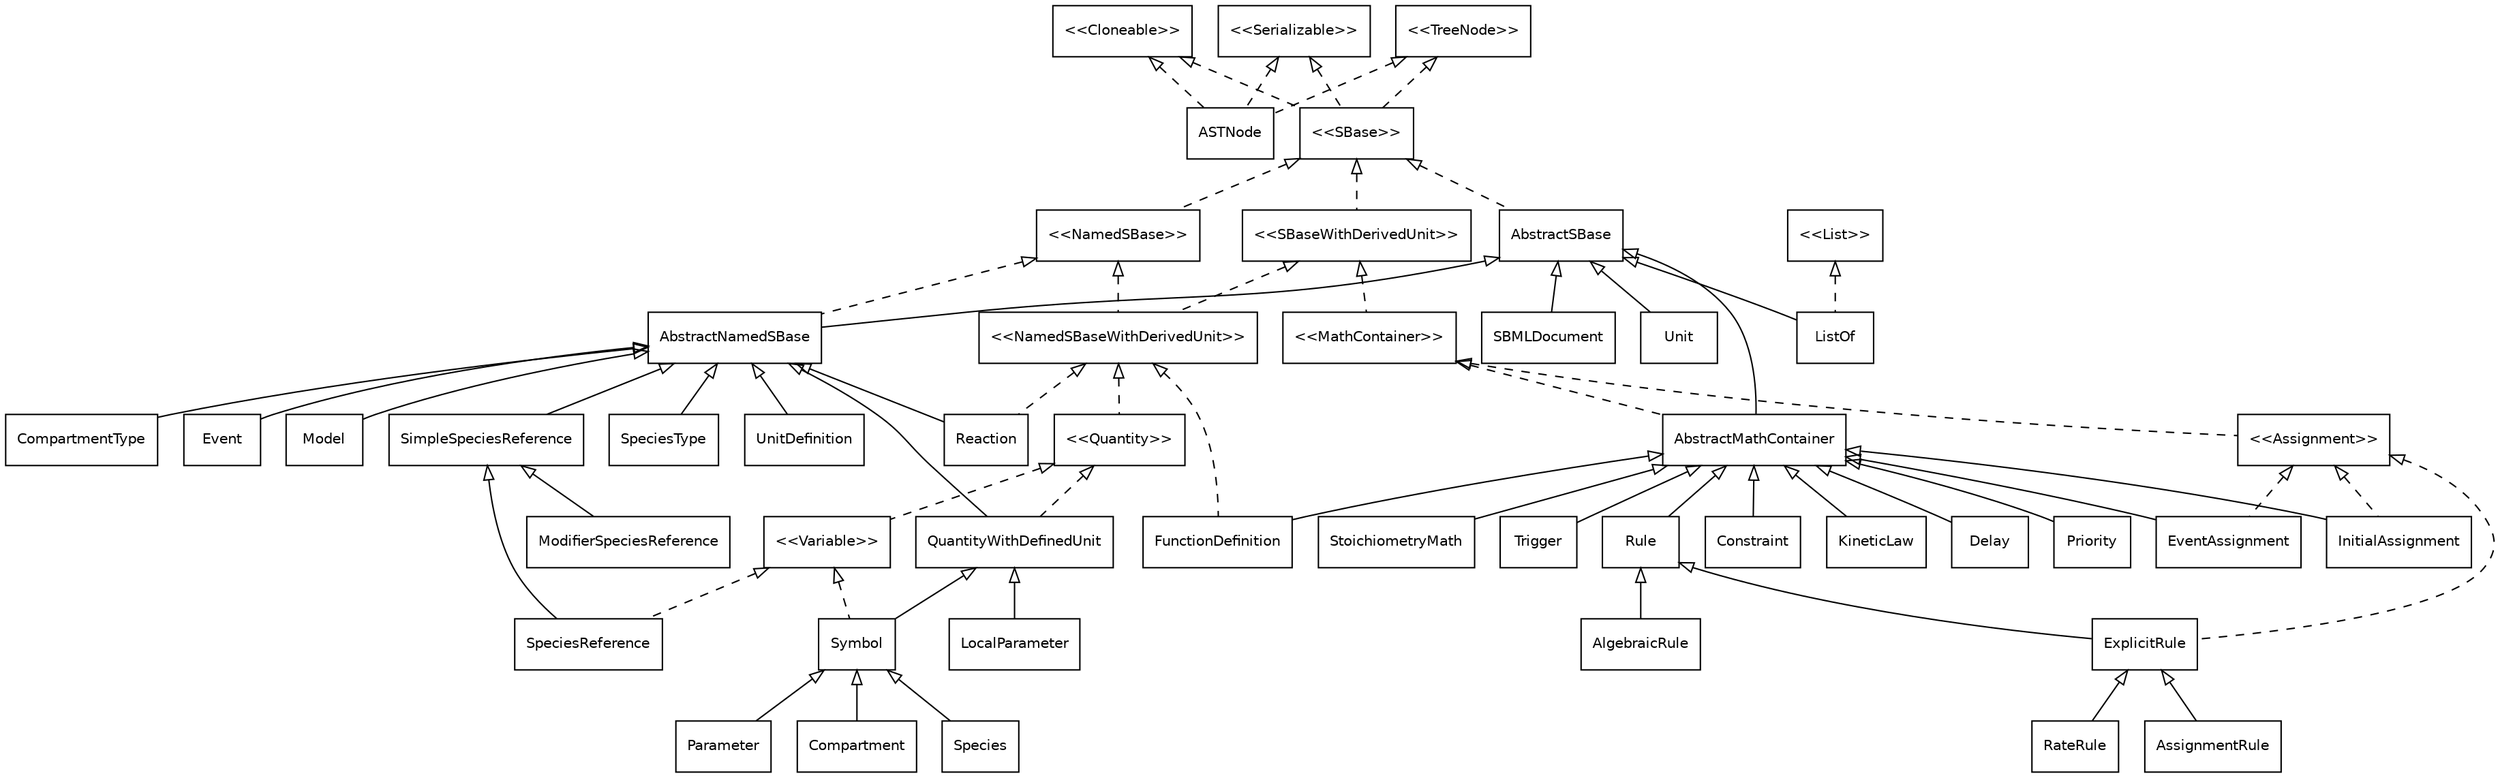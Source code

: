 #!/usr/local/bin/dot
#
# dot -Tpdf FullTypeHierarchy.dot -oFullTypeHierarchy.pdf && acroread FullTypeHierarchy.pdf &
# dot -Tpng FullTypeHierarchy.dot -oFullTypeHierarchy.png

strict digraph G{

	  nodesep=0.25;
	  ranksep=0.5;
	    
  	edge [
  	  fontname="Helvetica",
  	  fontsize=10,
  	  labelfontname="Helvetica",
  	  labelfontsize=10
  	];
	  node [
	    fontname="Helvetica",
	    fontsize=10,
	    shape=box
	  ];
  
  Cloneable                 [label="<<Cloneable>>"];
  Serializable              [label="<<Serializable>>"];
  TreeNode                  [label="<<TreeNode>>"];
  ASTNode                   [label="ASTNode"];
  SBase                     [label="<<SBase>>"];
  namedSBase                [label="<<NamedSBase>>"];
  NamedSBaseWithDerivedUnit [label="<<NamedSBaseWithDerivedUnit>>"];
  MathContainer             [label="<<MathContainer>>"];
  Assignment                [label="<<Assignment>>"];
  AbstractMathContainer     [label="AbstractMathContainer"];
  AbstractNamedSBase        [label="AbstractNamedSBase"];
  FunctionDefinition        [label=FunctionDefinition];
  AbstractSBase             [label="AbstractSBase"];
  ListOf                    [label="ListOf"];
  List                      [label="<<List>>"];
  Rule                      [label="Rule"];
  Constraint                [label="Constraint"];
  AlgebraicRule             [label="AlgebraicRule"];
  ExplicitRule              [label="ExplicitRule"];
  AssignmentRule            [label="AssignmentRule"];
  KineticLaw                [label="KineticLaw"];
  SBMLDocument              [label="SBMLDocument"];
  Unit                      [label="Unit"];
  Delay                     [label="Delay"];
  Reaction                  [label="Reaction"];
  Priority                  [label="Priority"];
  RateRule                  [label="RateRule"];
  CompartmentType           [label="CompartmentType"];
  Event                     [label="Event"];
  EventAssignment           [label="EventAssignment"];
  Model                     [label="Model"];
  SimpleSpeciesReference    [label="SimpleSpeciesReference"];
  SpeciesType               [label="SpeciesType"];
  InitialAssignment         [label="InitialAssignment"];
  UnitDefinition            [label="UnitDefinition"];
  StoichiometryMath         [label="StoichiometryMath"];
  Delay                     [label="Delay"];
  SpeciesReference          [label="SpeciesReference"];
  ModifierSpeciesReference  [label="ModifierSpeciesReference"];
  QuantityWithDefinedUnit   [label="QuantityWithDefinedUnit"];
  Quantity                  [label="<<Quantity>>"];
  SBaseWithDerivedUnit      [label="<<SBaseWithDerivedUnit>>"];
  Variable                  [label="<<Variable>>"];
  Symbol                    [label="Symbol"];
  Parameter                 [label="Parameter"];
  Compartment               [label="Compartment"];
  Species                   [label="Species"];
  LocalParameter            [label="LocalParameter"];
  Trigger                   [label="Trigger"];
  

  Cloneable                 -> SBase                     [dir=back,arrowtail=empty,style=dashed];
  Cloneable                 -> ASTNode                   [dir=back,arrowtail=empty,style=dashed];
  Serializable              -> SBase                     [dir=back,arrowtail=empty,style=dashed];
  Serializable              -> ASTNode                   [dir=back,arrowtail=empty,style=dashed];
  TreeNode                  -> SBase                     [dir=back,arrowtail=empty,style=dashed];
  TreeNode                  -> ASTNode                   [dir=back,arrowtail=empty,style=dashed];
  SBase                     -> namedSBase                [dir=back,arrowtail=empty,style=dashed];
  SBase                     -> SBaseWithDerivedUnit      [dir=back,arrowtail=empty,style=dashed];
  SBaseWithDerivedUnit      -> MathContainer             [dir=back,arrowtail=empty,style=dashed];
  SBaseWithDerivedUnit      -> NamedSBaseWithDerivedUnit [dir=back,arrowtail=empty,style=dashed];
  MathContainer             -> AbstractMathContainer     [dir=back,arrowtail=empty,style=dashed];
  MathContainer             -> Assignment                [dir=back,arrowtail=empty,style=dashed];
  AbstractMathContainer     -> FunctionDefinition        [dir=back,arrowtail=empty];
  AbstractMathContainer     -> KineticLaw                [dir=back,arrowtail=empty];
  SBase                     -> AbstractSBase             [dir=back,arrowtail=empty,style=dashed];
  AbstractSBase             -> AbstractNamedSBase        [dir=back,arrowtail=empty];
  namedSBase                -> AbstractNamedSBase        [dir=back,arrowtail=empty,style=dashed];
  AbstractNamedSBase        -> Reaction                  [dir=back,arrowtail=empty];
  AbstractSBase             -> ListOf                    [dir=back,arrowtail=empty];
  List                      -> ListOf                    [dir=back,arrowtail=empty,style=dashed];
  AbstractSBase             -> SBMLDocument              [dir=back,arrowtail=empty];
  AbstractSBase             -> Unit                      [dir=back,arrowtail=empty];
  AbstractSBase             -> AbstractMathContainer     [dir=back,arrowtail=empty];
  AbstractMathContainer     -> Constraint                [dir=back,arrowtail=empty];
  AbstractMathContainer     -> Delay                     [dir=back,arrowtail=empty];
  AbstractMathContainer     -> EventAssignment           [dir=back,arrowtail=empty];
  AbstractMathContainer     -> InitialAssignment         [dir=back,arrowtail=empty];
  AbstractMathContainer     -> KineticLaw                [dir=back,arrowtail=empty];
  AbstractMathContainer     -> Rule                      [dir=back,arrowtail=empty];
  AbstractMathContainer     -> StoichiometryMath         [dir=back,arrowtail=empty];
  AbstractMathContainer     -> Trigger                   [dir=back,arrowtail=empty];
  AbstractMathContainer     -> Priority                  [dir=back,arrowtail=empty];
  Rule                      -> AlgebraicRule             [dir=back,arrowtail=empty];
  Rule                      -> ExplicitRule              [dir=back,arrowtail=empty];
  ExplicitRule              -> AssignmentRule            [dir=back,arrowtail=empty];
  ExplicitRule              -> RateRule                  [dir=back,arrowtail=empty];
  Assignment                -> ExplicitRule              [dir=back,arrowtail=empty,style=dashed];
  Assignment                -> InitialAssignment         [dir=back,arrowtail=empty,style=dashed];
  Assignment                -> EventAssignment           [dir=back,arrowtail=empty,style=dashed];
  AbstractNamedSBase        -> CompartmentType           [dir=back,arrowtail=empty];
  AbstractNamedSBase        -> Event                     [dir=back,arrowtail=empty];
  AbstractNamedSBase        -> Model                     [dir=back,arrowtail=empty];
  AbstractNamedSBase        -> SimpleSpeciesReference    [dir=back,arrowtail=empty];
  AbstractNamedSBase        -> SpeciesType               [dir=back,arrowtail=empty];
  AbstractNamedSBase        -> UnitDefinition            [dir=back,arrowtail=empty];
  SimpleSpeciesReference    -> SpeciesReference          [dir=back,arrowtail=empty];
  SimpleSpeciesReference    -> ModifierSpeciesReference  [dir=back,arrowtail=empty];
  Quantity                  -> QuantityWithDefinedUnit   [dir=back,arrowtail=empty,style=dashed];
  Quantity                  -> Variable                  [dir=back,arrowtail=empty,style=dashed];
  Variable                  -> Symbol                    [dir=back,arrowtail=empty,style=dashed];
  QuantityWithDefinedUnit   -> Symbol                    [dir=back,arrowtail=empty];
  Symbol                    -> Compartment               [dir=back,arrowtail=empty];
  Symbol                    -> Species                   [dir=back,arrowtail=empty];
  Symbol                    -> Parameter                 [dir=back,arrowtail=empty];
  Variable                  -> SpeciesReference          [dir=back,arrowtail=empty,style=dashed];
  QuantityWithDefinedUnit   -> LocalParameter            [dir=back,arrowtail=empty];
  AbstractNamedSBase        -> QuantityWithDefinedUnit   [dir=back,arrowtail=empty];
  namedSBase                -> NamedSBaseWithDerivedUnit [dir=back,arrowtail=empty,style=dashed];
  NamedSBaseWithDerivedUnit -> Quantity                  [dir=back,arrowtail=empty,style=dashed];
  NamedSBaseWithDerivedUnit -> Reaction                  [dir=back,arrowtail=empty,style=dashed];
  NamedSBaseWithDerivedUnit -> FunctionDefinition        [dir=back,arrowtail=empty,style=dashed];
}